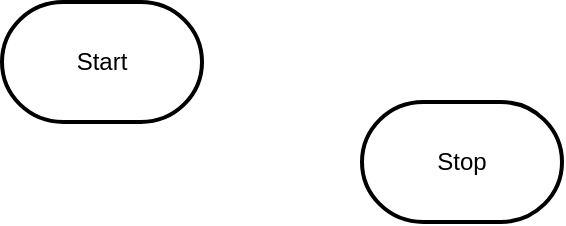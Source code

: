 <mxfile>
    <diagram id="36eBLNDUOIH9yXNBJFUO" name="Page-1">
        <mxGraphModel dx="834" dy="679" grid="1" gridSize="10" guides="1" tooltips="1" connect="1" arrows="1" fold="1" page="1" pageScale="1" pageWidth="827" pageHeight="1169" math="0" shadow="0">
            <root>
                <mxCell id="0"/>
                <mxCell id="1" parent="0"/>
                <mxCell id="2" value="Start" style="strokeWidth=2;html=1;shape=mxgraph.flowchart.terminator;whiteSpace=wrap;" vertex="1" parent="1">
                    <mxGeometry x="360" y="320" width="100" height="60" as="geometry"/>
                </mxCell>
                <mxCell id="3" value="Stop" style="strokeWidth=2;html=1;shape=mxgraph.flowchart.terminator;whiteSpace=wrap;" vertex="1" parent="1">
                    <mxGeometry x="540" y="370" width="100" height="60" as="geometry"/>
                </mxCell>
            </root>
        </mxGraphModel>
    </diagram>
</mxfile>